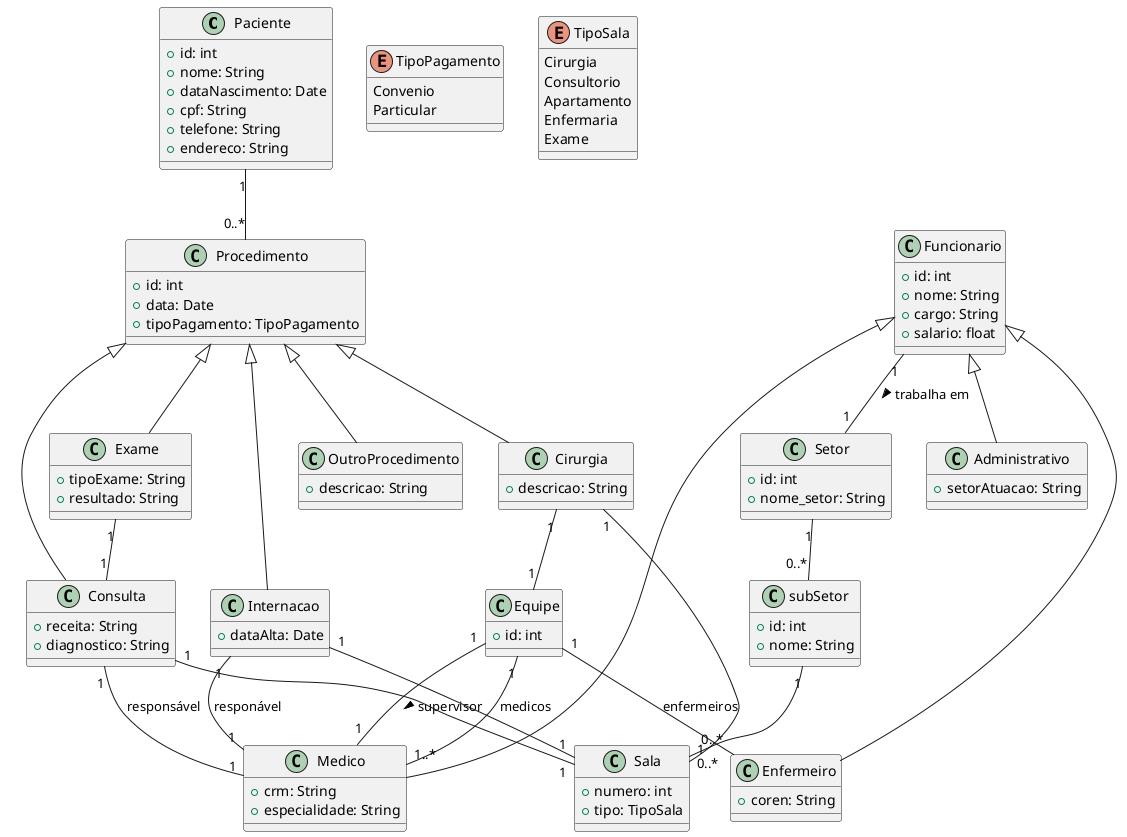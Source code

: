 @startuml Hospital

class Paciente {
    + id: int
    + nome: String
    + dataNascimento: Date
    + cpf: String
    + telefone: String
    + endereco: String
}

class Procedimento {
    + id: int
    + data: Date
    + tipoPagamento: TipoPagamento
}

enum TipoPagamento {
    Convenio
    Particular
}

class Cirurgia {
    + descricao: String
}

class Internacao {
    + dataAlta: Date
}

class Consulta {
    + receita: String
    + diagnostico: String
}

class Exame {
    + tipoExame: String
    + resultado: String
}

class OutroProcedimento {
    + descricao: String
}

Procedimento <|-- Cirurgia
Procedimento <|-- Internacao
Procedimento <|-- Consulta
Procedimento <|-- Exame
Procedimento <|-- OutroProcedimento

Paciente "1" -- "0..*" Procedimento

class Setor {
    + id: int
    + nome_setor: String
}

class subSetor {
    + id: int
    + nome: String
}

class Sala {
    + numero: int
    + tipo: TipoSala
}

enum TipoSala {
    Cirurgia
    Consultorio
    Apartamento
    Enfermaria
    Exame
}

Setor "1" -- "0..*" subSetor
subSetor "1" -- "0..*" Sala

class Funcionario {
    + id: int
    + nome: String
    + cargo: String
    + salario: float
}

class Medico {
    + crm: String
    + especialidade: String
}

class Enfermeiro {
    + coren: String
}

class Administrativo {
    + setorAtuacao: String
}

Funcionario <|-- Medico
Funcionario <|-- Enfermeiro
Funcionario <|-- Administrativo

Funcionario "1" -- "1" Setor: trabalha em >

class Equipe {
    + id: int
}

Equipe "1" -- "1" Medico: supervisor >
Equipe "1" -- "1..*" Medico: medicos
Equipe "1" -- "0..*" Enfermeiro: enfermeiros

Cirurgia "1" -- "1" Sala
Cirurgia "1" -- "1" Equipe

Internacao "1" -- "1" Sala
Internacao "1" -- "1" Medico: responável

Consulta "1" -- "1" Sala
Consulta "1" -- "1" Medico: responsável

Exame "1" -- "1" Consulta

@enduml